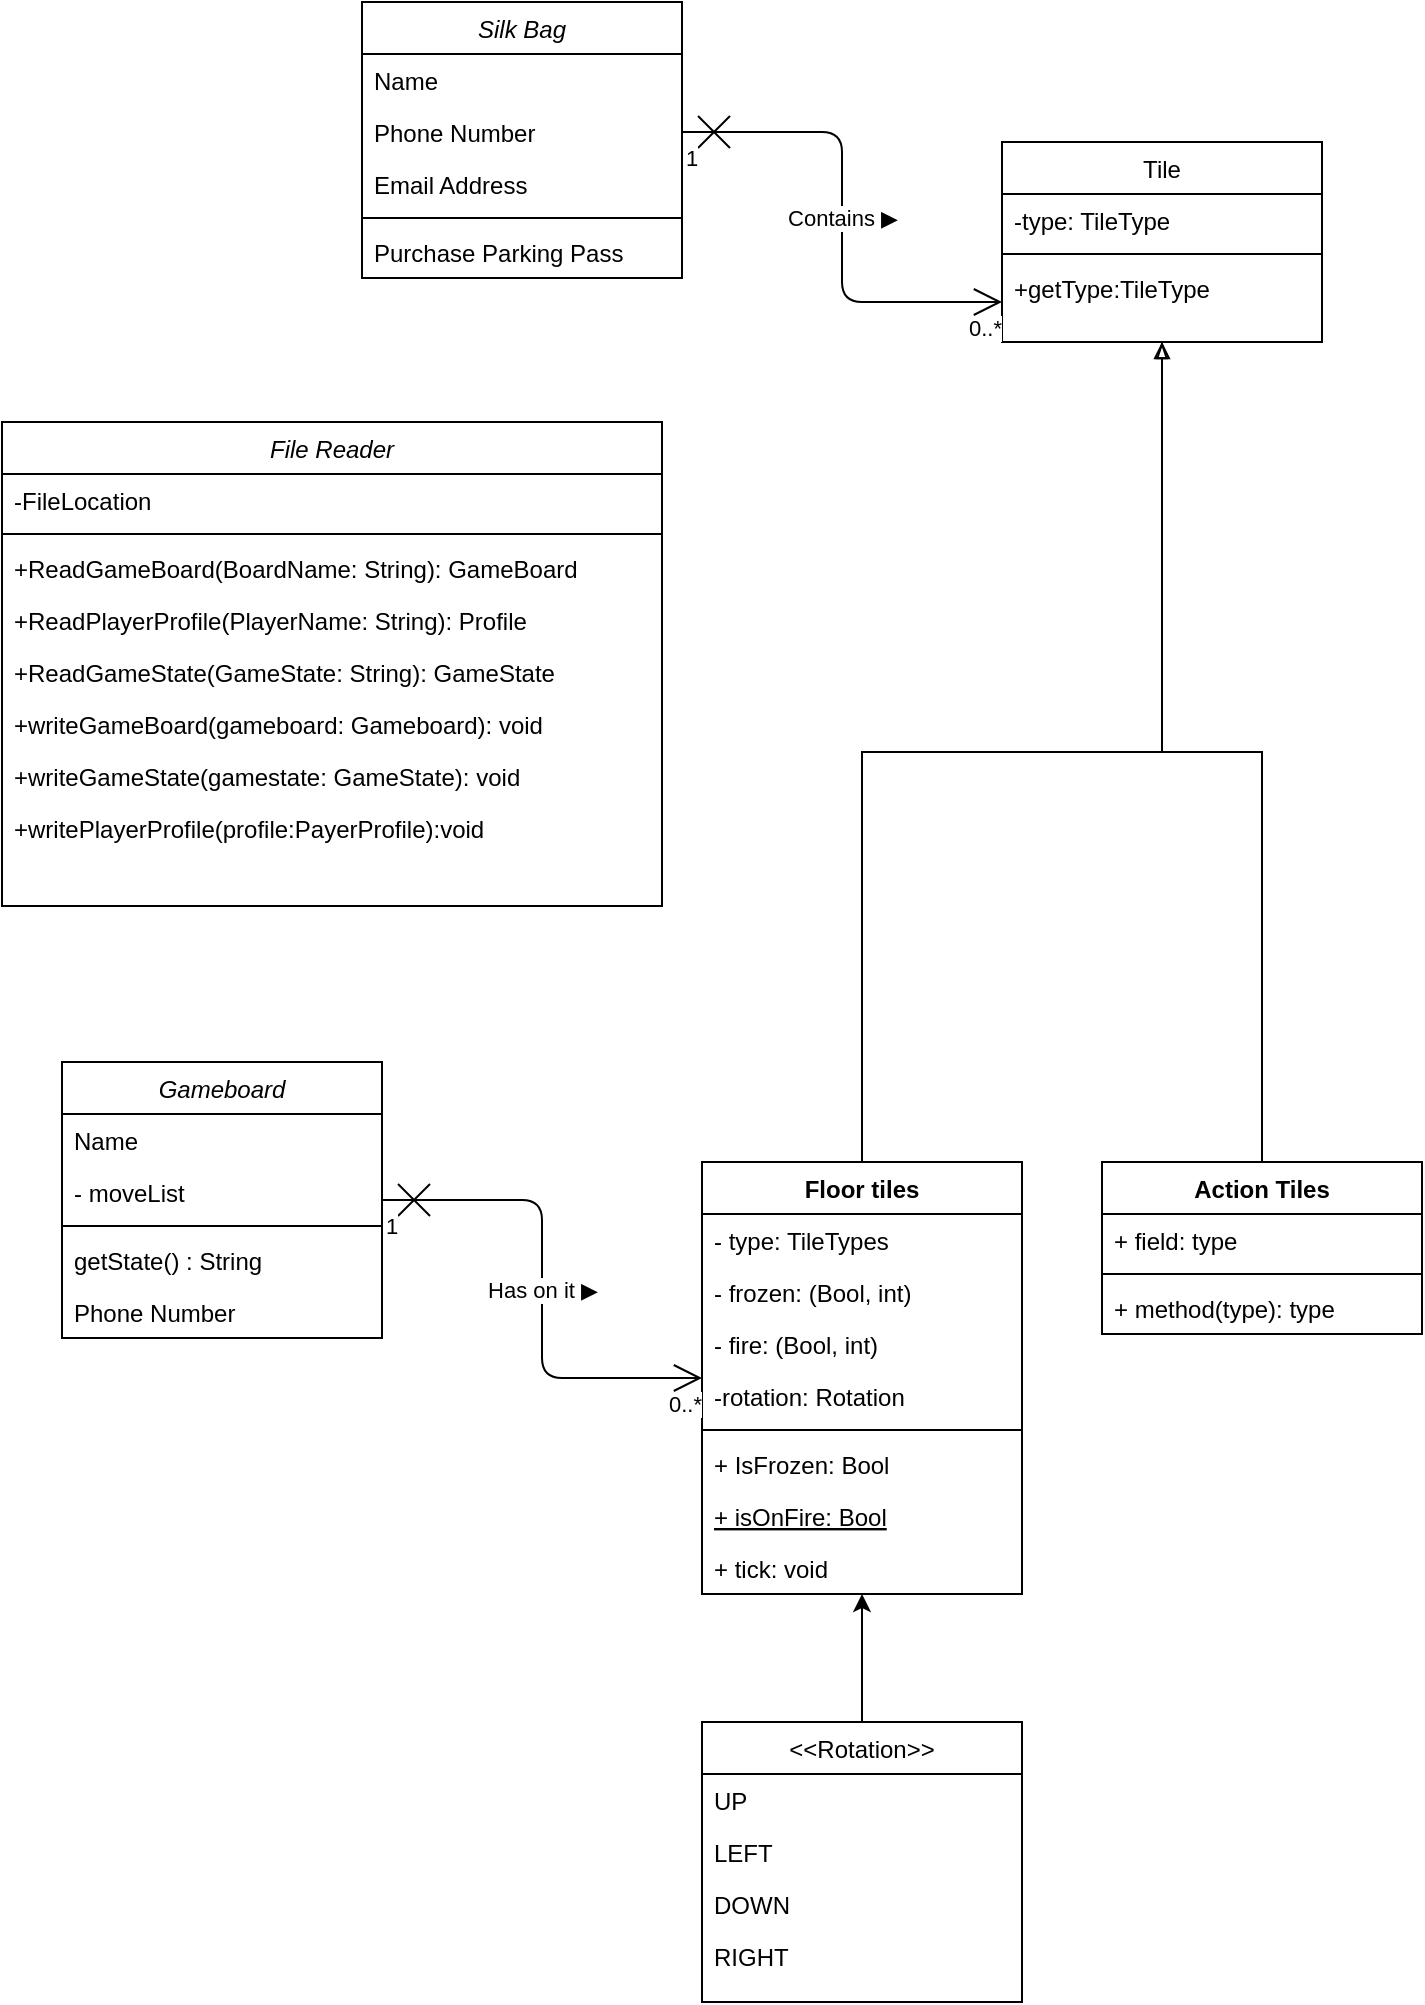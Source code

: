<mxfile version="13.8.0" type="device"><diagram id="C5RBs43oDa-KdzZeNtuy" name="Page-1"><mxGraphModel dx="1695" dy="479" grid="1" gridSize="10" guides="1" tooltips="1" connect="1" arrows="1" fold="1" page="1" pageScale="1" pageWidth="827" pageHeight="1169" math="0" shadow="0"><root><mxCell id="WIyWlLk6GJQsqaUBKTNV-0"/><mxCell id="WIyWlLk6GJQsqaUBKTNV-1" parent="WIyWlLk6GJQsqaUBKTNV-0"/><mxCell id="CtJwEjZjdqf6voBh9MO0-8" value="Silk Bag" style="swimlane;fontStyle=2;align=center;verticalAlign=top;childLayout=stackLayout;horizontal=1;startSize=26;horizontalStack=0;resizeParent=1;resizeLast=0;collapsible=1;marginBottom=0;rounded=0;shadow=0;strokeWidth=1;" vertex="1" parent="WIyWlLk6GJQsqaUBKTNV-1"><mxGeometry x="-10" y="60" width="160" height="138" as="geometry"><mxRectangle x="230" y="140" width="160" height="26" as="alternateBounds"/></mxGeometry></mxCell><mxCell id="CtJwEjZjdqf6voBh9MO0-9" value="Name" style="text;align=left;verticalAlign=top;spacingLeft=4;spacingRight=4;overflow=hidden;rotatable=0;points=[[0,0.5],[1,0.5]];portConstraint=eastwest;" vertex="1" parent="CtJwEjZjdqf6voBh9MO0-8"><mxGeometry y="26" width="160" height="26" as="geometry"/></mxCell><mxCell id="CtJwEjZjdqf6voBh9MO0-10" value="Phone Number" style="text;align=left;verticalAlign=top;spacingLeft=4;spacingRight=4;overflow=hidden;rotatable=0;points=[[0,0.5],[1,0.5]];portConstraint=eastwest;rounded=0;shadow=0;html=0;" vertex="1" parent="CtJwEjZjdqf6voBh9MO0-8"><mxGeometry y="52" width="160" height="26" as="geometry"/></mxCell><mxCell id="CtJwEjZjdqf6voBh9MO0-14" value="Email Address" style="text;align=left;verticalAlign=top;spacingLeft=4;spacingRight=4;overflow=hidden;rotatable=0;points=[[0,0.5],[1,0.5]];portConstraint=eastwest;rounded=0;shadow=0;html=0;" vertex="1" parent="CtJwEjZjdqf6voBh9MO0-8"><mxGeometry y="78" width="160" height="26" as="geometry"/></mxCell><mxCell id="CtJwEjZjdqf6voBh9MO0-15" value="" style="line;html=1;strokeWidth=1;align=left;verticalAlign=middle;spacingTop=-1;spacingLeft=3;spacingRight=3;rotatable=0;labelPosition=right;points=[];portConstraint=eastwest;" vertex="1" parent="CtJwEjZjdqf6voBh9MO0-8"><mxGeometry y="104" width="160" height="8" as="geometry"/></mxCell><mxCell id="CtJwEjZjdqf6voBh9MO0-16" value="Purchase Parking Pass" style="text;align=left;verticalAlign=top;spacingLeft=4;spacingRight=4;overflow=hidden;rotatable=0;points=[[0,0.5],[1,0.5]];portConstraint=eastwest;" vertex="1" parent="CtJwEjZjdqf6voBh9MO0-8"><mxGeometry y="112" width="160" height="26" as="geometry"/></mxCell><mxCell id="zkfFHV4jXpPFQw0GAbJ--6" value="Tile" style="swimlane;fontStyle=0;align=center;verticalAlign=top;childLayout=stackLayout;horizontal=1;startSize=26;horizontalStack=0;resizeParent=1;resizeLast=0;collapsible=1;marginBottom=0;rounded=0;shadow=0;strokeWidth=1;" parent="WIyWlLk6GJQsqaUBKTNV-1" vertex="1"><mxGeometry x="310" y="130" width="160" height="100" as="geometry"><mxRectangle x="130" y="380" width="160" height="26" as="alternateBounds"/></mxGeometry></mxCell><mxCell id="zkfFHV4jXpPFQw0GAbJ--7" value="-type: TileType" style="text;align=left;verticalAlign=top;spacingLeft=4;spacingRight=4;overflow=hidden;rotatable=0;points=[[0,0.5],[1,0.5]];portConstraint=eastwest;" parent="zkfFHV4jXpPFQw0GAbJ--6" vertex="1"><mxGeometry y="26" width="160" height="26" as="geometry"/></mxCell><mxCell id="zkfFHV4jXpPFQw0GAbJ--9" value="" style="line;html=1;strokeWidth=1;align=left;verticalAlign=middle;spacingTop=-1;spacingLeft=3;spacingRight=3;rotatable=0;labelPosition=right;points=[];portConstraint=eastwest;" parent="zkfFHV4jXpPFQw0GAbJ--6" vertex="1"><mxGeometry y="52" width="160" height="8" as="geometry"/></mxCell><mxCell id="zkfFHV4jXpPFQw0GAbJ--11" value="+getType:TileType" style="text;align=left;verticalAlign=top;spacingLeft=4;spacingRight=4;overflow=hidden;rotatable=0;points=[[0,0.5],[1,0.5]];portConstraint=eastwest;" parent="zkfFHV4jXpPFQw0GAbJ--6" vertex="1"><mxGeometry y="60" width="160" height="26" as="geometry"/></mxCell><mxCell id="0kmiSbOKYYZA1RMgreV0-23" value="Action Tiles&#xA;" style="swimlane;fontStyle=1;align=center;verticalAlign=top;childLayout=stackLayout;horizontal=1;startSize=26;horizontalStack=0;resizeParent=1;resizeParentMax=0;resizeLast=0;collapsible=1;marginBottom=0;" parent="WIyWlLk6GJQsqaUBKTNV-1" vertex="1"><mxGeometry x="360" y="640" width="160" height="86" as="geometry"/></mxCell><mxCell id="0kmiSbOKYYZA1RMgreV0-24" value="+ field: type" style="text;strokeColor=none;fillColor=none;align=left;verticalAlign=top;spacingLeft=4;spacingRight=4;overflow=hidden;rotatable=0;points=[[0,0.5],[1,0.5]];portConstraint=eastwest;" parent="0kmiSbOKYYZA1RMgreV0-23" vertex="1"><mxGeometry y="26" width="160" height="26" as="geometry"/></mxCell><mxCell id="0kmiSbOKYYZA1RMgreV0-25" value="" style="line;strokeWidth=1;fillColor=none;align=left;verticalAlign=middle;spacingTop=-1;spacingLeft=3;spacingRight=3;rotatable=0;labelPosition=right;points=[];portConstraint=eastwest;" parent="0kmiSbOKYYZA1RMgreV0-23" vertex="1"><mxGeometry y="52" width="160" height="8" as="geometry"/></mxCell><mxCell id="0kmiSbOKYYZA1RMgreV0-26" value="+ method(type): type" style="text;strokeColor=none;fillColor=none;align=left;verticalAlign=top;spacingLeft=4;spacingRight=4;overflow=hidden;rotatable=0;points=[[0,0.5],[1,0.5]];portConstraint=eastwest;" parent="0kmiSbOKYYZA1RMgreV0-23" vertex="1"><mxGeometry y="60" width="160" height="26" as="geometry"/></mxCell><mxCell id="0kmiSbOKYYZA1RMgreV0-27" style="edgeStyle=orthogonalEdgeStyle;rounded=0;orthogonalLoop=1;jettySize=auto;html=1;startArrow=block;startFill=0;endArrow=none;endFill=0;" parent="WIyWlLk6GJQsqaUBKTNV-1" source="zkfFHV4jXpPFQw0GAbJ--6" target="0kmiSbOKYYZA1RMgreV0-15" edge="1"><mxGeometry relative="1" as="geometry"/></mxCell><mxCell id="0kmiSbOKYYZA1RMgreV0-28" style="edgeStyle=orthogonalEdgeStyle;rounded=0;orthogonalLoop=1;jettySize=auto;html=1;startArrow=blockThin;startFill=0;endArrow=none;endFill=0;" parent="WIyWlLk6GJQsqaUBKTNV-1" source="zkfFHV4jXpPFQw0GAbJ--6" target="0kmiSbOKYYZA1RMgreV0-23" edge="1"><mxGeometry relative="1" as="geometry"/></mxCell><mxCell id="0kmiSbOKYYZA1RMgreV0-15" value="Floor tiles&#xA;" style="swimlane;fontStyle=1;align=center;verticalAlign=top;childLayout=stackLayout;horizontal=1;startSize=26;horizontalStack=0;resizeParent=1;resizeParentMax=0;resizeLast=0;collapsible=1;marginBottom=0;" parent="WIyWlLk6GJQsqaUBKTNV-1" vertex="1"><mxGeometry x="160" y="640" width="160" height="216" as="geometry"/></mxCell><mxCell id="0kmiSbOKYYZA1RMgreV0-19" value="- type: TileTypes" style="text;strokeColor=none;fillColor=none;align=left;verticalAlign=top;spacingLeft=4;spacingRight=4;overflow=hidden;rotatable=0;points=[[0,0.5],[1,0.5]];portConstraint=eastwest;" parent="0kmiSbOKYYZA1RMgreV0-15" vertex="1"><mxGeometry y="26" width="160" height="26" as="geometry"/></mxCell><mxCell id="zkfFHV4jXpPFQw0GAbJ--8" value="- frozen: (Bool, int) " style="text;align=left;verticalAlign=top;spacingLeft=4;spacingRight=4;overflow=hidden;rotatable=0;points=[[0,0.5],[1,0.5]];portConstraint=eastwest;rounded=0;shadow=0;html=0;" parent="0kmiSbOKYYZA1RMgreV0-15" vertex="1"><mxGeometry y="52" width="160" height="26" as="geometry"/></mxCell><mxCell id="0kmiSbOKYYZA1RMgreV0-1" value="- fire: (Bool, int)&#xA;" style="text;strokeColor=none;fillColor=none;align=left;verticalAlign=top;spacingLeft=4;spacingRight=4;overflow=hidden;rotatable=0;points=[[0,0.5],[1,0.5]];portConstraint=eastwest;" parent="0kmiSbOKYYZA1RMgreV0-15" vertex="1"><mxGeometry y="78" width="160" height="26" as="geometry"/></mxCell><mxCell id="0kmiSbOKYYZA1RMgreV0-2" value="-rotation: Rotation" style="text;strokeColor=none;fillColor=none;align=left;verticalAlign=top;spacingLeft=4;spacingRight=4;overflow=hidden;rotatable=0;points=[[0,0.5],[1,0.5]];portConstraint=eastwest;" parent="0kmiSbOKYYZA1RMgreV0-15" vertex="1"><mxGeometry y="104" width="160" height="26" as="geometry"/></mxCell><mxCell id="0kmiSbOKYYZA1RMgreV0-17" value="" style="line;strokeWidth=1;fillColor=none;align=left;verticalAlign=middle;spacingTop=-1;spacingLeft=3;spacingRight=3;rotatable=0;labelPosition=right;points=[];portConstraint=eastwest;" parent="0kmiSbOKYYZA1RMgreV0-15" vertex="1"><mxGeometry y="130" width="160" height="8" as="geometry"/></mxCell><mxCell id="0kmiSbOKYYZA1RMgreV0-4" value="+ IsFrozen: Bool&#xA;" style="text;strokeColor=none;fillColor=none;align=left;verticalAlign=top;spacingLeft=4;spacingRight=4;overflow=hidden;rotatable=0;points=[[0,0.5],[1,0.5]];portConstraint=eastwest;" parent="0kmiSbOKYYZA1RMgreV0-15" vertex="1"><mxGeometry y="138" width="160" height="26" as="geometry"/></mxCell><mxCell id="zkfFHV4jXpPFQw0GAbJ--10" value="+ isOnFire: Bool" style="text;align=left;verticalAlign=top;spacingLeft=4;spacingRight=4;overflow=hidden;rotatable=0;points=[[0,0.5],[1,0.5]];portConstraint=eastwest;fontStyle=4" parent="0kmiSbOKYYZA1RMgreV0-15" vertex="1"><mxGeometry y="164" width="160" height="26" as="geometry"/></mxCell><mxCell id="0kmiSbOKYYZA1RMgreV0-5" value="+ tick: void" style="text;strokeColor=none;fillColor=none;align=left;verticalAlign=top;spacingLeft=4;spacingRight=4;overflow=hidden;rotatable=0;points=[[0,0.5],[1,0.5]];portConstraint=eastwest;" parent="0kmiSbOKYYZA1RMgreV0-15" vertex="1"><mxGeometry y="190" width="160" height="26" as="geometry"/></mxCell><mxCell id="0kmiSbOKYYZA1RMgreV0-29" style="edgeStyle=orthogonalEdgeStyle;rounded=0;orthogonalLoop=1;jettySize=auto;html=1;" parent="WIyWlLk6GJQsqaUBKTNV-1" source="0kmiSbOKYYZA1RMgreV0-6" target="0kmiSbOKYYZA1RMgreV0-15" edge="1"><mxGeometry relative="1" as="geometry"/></mxCell><mxCell id="CtJwEjZjdqf6voBh9MO0-11" value="Contains ▶" style="endArrow=open;html=1;endSize=12;startArrow=cross;startSize=14;startFill=0;edgeStyle=orthogonalEdgeStyle;exitX=1;exitY=0.5;exitDx=0;exitDy=0;" edge="1" parent="WIyWlLk6GJQsqaUBKTNV-1" source="CtJwEjZjdqf6voBh9MO0-10" target="zkfFHV4jXpPFQw0GAbJ--6"><mxGeometry relative="1" as="geometry"><mxPoint x="130" y="138" as="sourcePoint"/><mxPoint x="320" y="280" as="targetPoint"/><Array as="points"><mxPoint x="230" y="125"/><mxPoint x="230" y="210"/></Array></mxGeometry></mxCell><mxCell id="CtJwEjZjdqf6voBh9MO0-12" value="1" style="edgeLabel;resizable=0;html=1;align=left;verticalAlign=top;" connectable="0" vertex="1" parent="CtJwEjZjdqf6voBh9MO0-11"><mxGeometry x="-1" relative="1" as="geometry"/></mxCell><mxCell id="CtJwEjZjdqf6voBh9MO0-13" value="0..*" style="edgeLabel;resizable=0;html=1;align=right;verticalAlign=top;" connectable="0" vertex="1" parent="CtJwEjZjdqf6voBh9MO0-11"><mxGeometry x="1" relative="1" as="geometry"/></mxCell><mxCell id="CtJwEjZjdqf6voBh9MO0-4" value="Has on it ▶" style="endArrow=open;html=1;endSize=12;startArrow=cross;startSize=14;startFill=0;edgeStyle=orthogonalEdgeStyle;" edge="1" parent="WIyWlLk6GJQsqaUBKTNV-1" source="zkfFHV4jXpPFQw0GAbJ--0" target="0kmiSbOKYYZA1RMgreV0-15"><mxGeometry relative="1" as="geometry"><mxPoint x="130" y="360" as="sourcePoint"/><mxPoint x="320" y="347" as="targetPoint"/></mxGeometry></mxCell><mxCell id="CtJwEjZjdqf6voBh9MO0-5" value="1" style="edgeLabel;resizable=0;html=1;align=left;verticalAlign=top;" connectable="0" vertex="1" parent="CtJwEjZjdqf6voBh9MO0-4"><mxGeometry x="-1" relative="1" as="geometry"/></mxCell><mxCell id="CtJwEjZjdqf6voBh9MO0-6" value="0..*" style="edgeLabel;resizable=0;html=1;align=right;verticalAlign=top;" connectable="0" vertex="1" parent="CtJwEjZjdqf6voBh9MO0-4"><mxGeometry x="1" relative="1" as="geometry"/></mxCell><mxCell id="CtJwEjZjdqf6voBh9MO0-17" value="File Reader" style="swimlane;fontStyle=2;align=center;verticalAlign=top;childLayout=stackLayout;horizontal=1;startSize=26;horizontalStack=0;resizeParent=1;resizeLast=0;collapsible=1;marginBottom=0;rounded=0;shadow=0;strokeWidth=1;" vertex="1" parent="WIyWlLk6GJQsqaUBKTNV-1"><mxGeometry x="-190" y="270" width="330" height="242" as="geometry"><mxRectangle x="230" y="140" width="160" height="26" as="alternateBounds"/></mxGeometry></mxCell><mxCell id="CtJwEjZjdqf6voBh9MO0-18" value="-FileLocation" style="text;align=left;verticalAlign=top;spacingLeft=4;spacingRight=4;overflow=hidden;rotatable=0;points=[[0,0.5],[1,0.5]];portConstraint=eastwest;" vertex="1" parent="CtJwEjZjdqf6voBh9MO0-17"><mxGeometry y="26" width="330" height="26" as="geometry"/></mxCell><mxCell id="CtJwEjZjdqf6voBh9MO0-21" value="" style="line;html=1;strokeWidth=1;align=left;verticalAlign=middle;spacingTop=-1;spacingLeft=3;spacingRight=3;rotatable=0;labelPosition=right;points=[];portConstraint=eastwest;" vertex="1" parent="CtJwEjZjdqf6voBh9MO0-17"><mxGeometry y="52" width="330" height="8" as="geometry"/></mxCell><mxCell id="CtJwEjZjdqf6voBh9MO0-22" value="+ReadGameBoard(BoardName: String): GameBoard" style="text;align=left;verticalAlign=top;spacingLeft=4;spacingRight=4;overflow=hidden;rotatable=0;points=[[0,0.5],[1,0.5]];portConstraint=eastwest;" vertex="1" parent="CtJwEjZjdqf6voBh9MO0-17"><mxGeometry y="60" width="330" height="26" as="geometry"/></mxCell><mxCell id="CtJwEjZjdqf6voBh9MO0-19" value="+ReadPlayerProfile(PlayerName: String): Profile" style="text;align=left;verticalAlign=top;spacingLeft=4;spacingRight=4;overflow=hidden;rotatable=0;points=[[0,0.5],[1,0.5]];portConstraint=eastwest;rounded=0;shadow=0;html=0;" vertex="1" parent="CtJwEjZjdqf6voBh9MO0-17"><mxGeometry y="86" width="330" height="26" as="geometry"/></mxCell><mxCell id="CtJwEjZjdqf6voBh9MO0-26" value="+ReadGameState(GameState: String): GameState" style="text;align=left;verticalAlign=top;spacingLeft=4;spacingRight=4;overflow=hidden;rotatable=0;points=[[0,0.5],[1,0.5]];portConstraint=eastwest;rounded=0;shadow=0;html=0;" vertex="1" parent="CtJwEjZjdqf6voBh9MO0-17"><mxGeometry y="112" width="330" height="26" as="geometry"/></mxCell><mxCell id="CtJwEjZjdqf6voBh9MO0-27" value="+writeGameBoard(gameboard: Gameboard): void" style="text;align=left;verticalAlign=top;spacingLeft=4;spacingRight=4;overflow=hidden;rotatable=0;points=[[0,0.5],[1,0.5]];portConstraint=eastwest;rounded=0;shadow=0;html=0;" vertex="1" parent="CtJwEjZjdqf6voBh9MO0-17"><mxGeometry y="138" width="330" height="26" as="geometry"/></mxCell><mxCell id="CtJwEjZjdqf6voBh9MO0-28" value="+writeGameState(gamestate: GameState): void" style="text;align=left;verticalAlign=top;spacingLeft=4;spacingRight=4;overflow=hidden;rotatable=0;points=[[0,0.5],[1,0.5]];portConstraint=eastwest;rounded=0;shadow=0;html=0;" vertex="1" parent="CtJwEjZjdqf6voBh9MO0-17"><mxGeometry y="164" width="330" height="26" as="geometry"/></mxCell><mxCell id="CtJwEjZjdqf6voBh9MO0-25" value="+writePlayerProfile(profile:PayerProfile):void" style="text;align=left;verticalAlign=top;spacingLeft=4;spacingRight=4;overflow=hidden;rotatable=0;points=[[0,0.5],[1,0.5]];portConstraint=eastwest;rounded=0;shadow=0;html=0;" vertex="1" parent="CtJwEjZjdqf6voBh9MO0-17"><mxGeometry y="190" width="330" height="26" as="geometry"/></mxCell><mxCell id="0kmiSbOKYYZA1RMgreV0-6" value="&lt;&lt;Rotation&gt;&gt;" style="swimlane;fontStyle=0;align=center;verticalAlign=top;childLayout=stackLayout;horizontal=1;startSize=26;horizontalStack=0;resizeParent=1;resizeLast=0;collapsible=1;marginBottom=0;rounded=0;shadow=0;strokeWidth=1;" parent="WIyWlLk6GJQsqaUBKTNV-1" vertex="1"><mxGeometry x="160" y="920" width="160" height="140" as="geometry"><mxRectangle x="340" y="380" width="170" height="26" as="alternateBounds"/></mxGeometry></mxCell><mxCell id="0kmiSbOKYYZA1RMgreV0-7" value="UP" style="text;align=left;verticalAlign=top;spacingLeft=4;spacingRight=4;overflow=hidden;rotatable=0;points=[[0,0.5],[1,0.5]];portConstraint=eastwest;" parent="0kmiSbOKYYZA1RMgreV0-6" vertex="1"><mxGeometry y="26" width="160" height="26" as="geometry"/></mxCell><mxCell id="0kmiSbOKYYZA1RMgreV0-10" value="LEFT" style="text;strokeColor=none;fillColor=none;align=left;verticalAlign=top;spacingLeft=4;spacingRight=4;overflow=hidden;rotatable=0;points=[[0,0.5],[1,0.5]];portConstraint=eastwest;" parent="0kmiSbOKYYZA1RMgreV0-6" vertex="1"><mxGeometry y="52" width="160" height="26" as="geometry"/></mxCell><mxCell id="0kmiSbOKYYZA1RMgreV0-9" value="DOWN" style="text;strokeColor=none;fillColor=none;align=left;verticalAlign=top;spacingLeft=4;spacingRight=4;overflow=hidden;rotatable=0;points=[[0,0.5],[1,0.5]];portConstraint=eastwest;" parent="0kmiSbOKYYZA1RMgreV0-6" vertex="1"><mxGeometry y="78" width="160" height="26" as="geometry"/></mxCell><mxCell id="0kmiSbOKYYZA1RMgreV0-11" value="RIGHT" style="text;strokeColor=none;fillColor=none;align=left;verticalAlign=top;spacingLeft=4;spacingRight=4;overflow=hidden;rotatable=0;points=[[0,0.5],[1,0.5]];portConstraint=eastwest;" parent="0kmiSbOKYYZA1RMgreV0-6" vertex="1"><mxGeometry y="104" width="160" height="26" as="geometry"/></mxCell><mxCell id="zkfFHV4jXpPFQw0GAbJ--0" value="Gameboard&#xA;" style="swimlane;fontStyle=2;align=center;verticalAlign=top;childLayout=stackLayout;horizontal=1;startSize=26;horizontalStack=0;resizeParent=1;resizeLast=0;collapsible=1;marginBottom=0;rounded=0;shadow=0;strokeWidth=1;" parent="WIyWlLk6GJQsqaUBKTNV-1" vertex="1"><mxGeometry x="-160" y="590" width="160" height="138" as="geometry"><mxRectangle x="230" y="140" width="160" height="26" as="alternateBounds"/></mxGeometry></mxCell><mxCell id="zkfFHV4jXpPFQw0GAbJ--1" value="Name" style="text;align=left;verticalAlign=top;spacingLeft=4;spacingRight=4;overflow=hidden;rotatable=0;points=[[0,0.5],[1,0.5]];portConstraint=eastwest;" parent="zkfFHV4jXpPFQw0GAbJ--0" vertex="1"><mxGeometry y="26" width="160" height="26" as="geometry"/></mxCell><mxCell id="zkfFHV4jXpPFQw0GAbJ--3" value="- moveList" style="text;align=left;verticalAlign=top;spacingLeft=4;spacingRight=4;overflow=hidden;rotatable=0;points=[[0,0.5],[1,0.5]];portConstraint=eastwest;rounded=0;shadow=0;html=0;" parent="zkfFHV4jXpPFQw0GAbJ--0" vertex="1"><mxGeometry y="52" width="160" height="26" as="geometry"/></mxCell><mxCell id="zkfFHV4jXpPFQw0GAbJ--4" value="" style="line;html=1;strokeWidth=1;align=left;verticalAlign=middle;spacingTop=-1;spacingLeft=3;spacingRight=3;rotatable=0;labelPosition=right;points=[];portConstraint=eastwest;" parent="zkfFHV4jXpPFQw0GAbJ--0" vertex="1"><mxGeometry y="78" width="160" height="8" as="geometry"/></mxCell><mxCell id="zkfFHV4jXpPFQw0GAbJ--5" value="getState() : String" style="text;align=left;verticalAlign=top;spacingLeft=4;spacingRight=4;overflow=hidden;rotatable=0;points=[[0,0.5],[1,0.5]];portConstraint=eastwest;" parent="zkfFHV4jXpPFQw0GAbJ--0" vertex="1"><mxGeometry y="86" width="160" height="26" as="geometry"/></mxCell><mxCell id="zkfFHV4jXpPFQw0GAbJ--2" value="Phone Number" style="text;align=left;verticalAlign=top;spacingLeft=4;spacingRight=4;overflow=hidden;rotatable=0;points=[[0,0.5],[1,0.5]];portConstraint=eastwest;rounded=0;shadow=0;html=0;" parent="zkfFHV4jXpPFQw0GAbJ--0" vertex="1"><mxGeometry y="112" width="160" height="26" as="geometry"/></mxCell></root></mxGraphModel></diagram></mxfile>